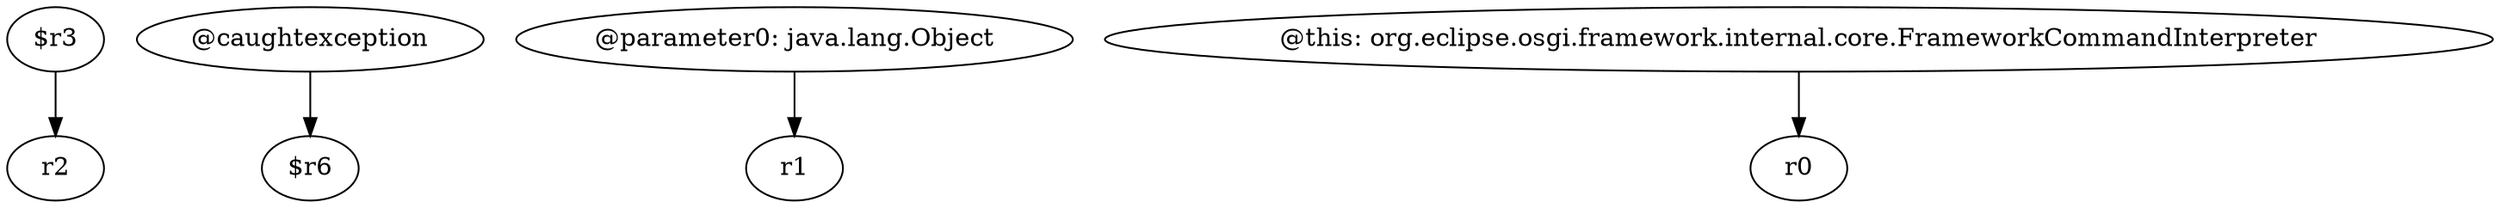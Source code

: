 digraph g {
0[label="$r3"]
1[label="r2"]
0->1[label=""]
2[label="@caughtexception"]
3[label="$r6"]
2->3[label=""]
4[label="@parameter0: java.lang.Object"]
5[label="r1"]
4->5[label=""]
6[label="@this: org.eclipse.osgi.framework.internal.core.FrameworkCommandInterpreter"]
7[label="r0"]
6->7[label=""]
}